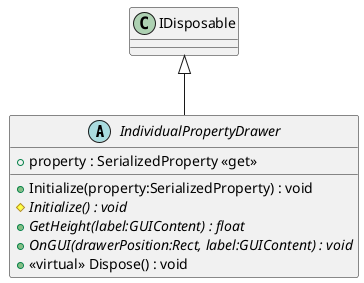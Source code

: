 @startuml
abstract class IndividualPropertyDrawer {
    + Initialize(property:SerializedProperty) : void
    # {abstract} Initialize() : void
    + property : SerializedProperty <<get>>
    + {abstract} GetHeight(label:GUIContent) : float
    + {abstract} OnGUI(drawerPosition:Rect, label:GUIContent) : void
    + <<virtual>> Dispose() : void
}
IDisposable <|-- IndividualPropertyDrawer
@enduml
